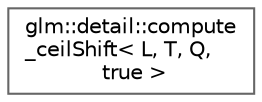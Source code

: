digraph "Graphical Class Hierarchy"
{
 // LATEX_PDF_SIZE
  bgcolor="transparent";
  edge [fontname=Helvetica,fontsize=10,labelfontname=Helvetica,labelfontsize=10];
  node [fontname=Helvetica,fontsize=10,shape=box,height=0.2,width=0.4];
  rankdir="LR";
  Node0 [id="Node000000",label="glm::detail::compute\l_ceilShift\< L, T, Q,\l true \>",height=0.2,width=0.4,color="grey40", fillcolor="white", style="filled",URL="$structglm_1_1detail_1_1compute__ceil_shift_3_01_l_00_01_t_00_01_q_00_01true_01_4.html",tooltip=" "];
}
